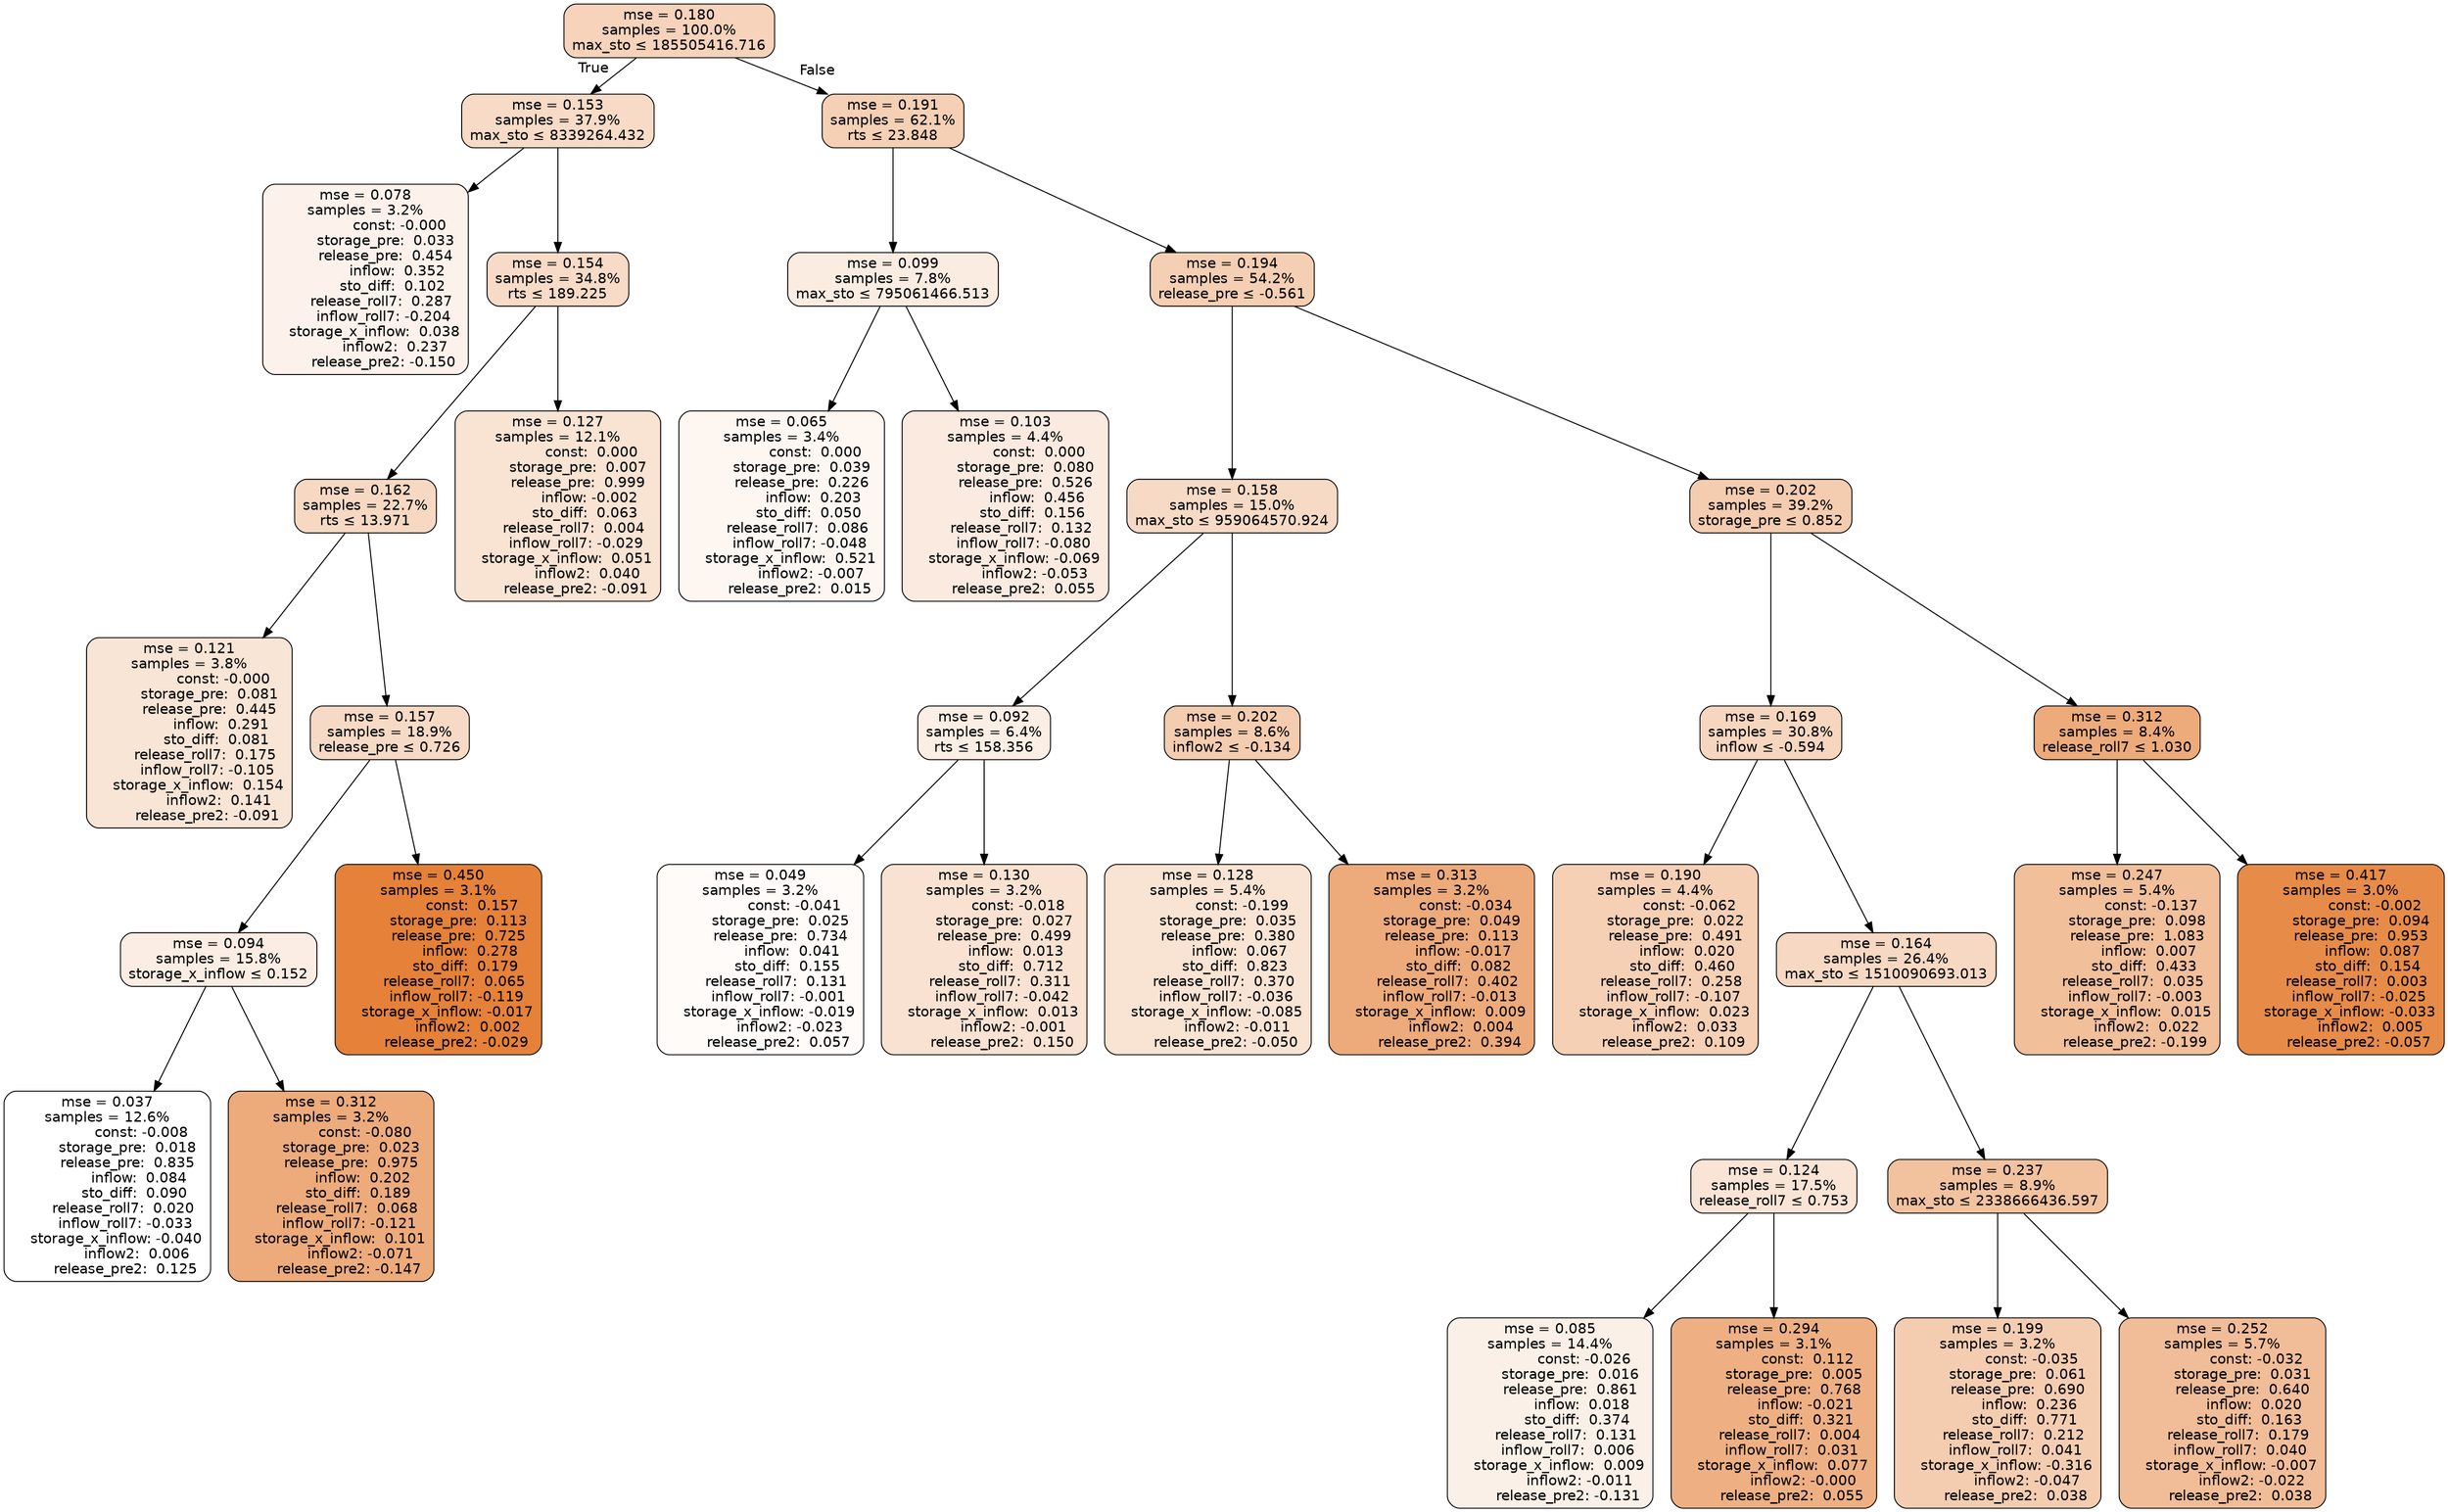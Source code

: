 digraph tree {
bgcolor="transparent"
node [shape=rectangle, style="filled, rounded", color="black", fontname=helvetica] ;
edge [fontname=helvetica] ;
	"0" [label="mse = 0.180
samples = 100.0%
max_sto &le; 185505416.716", fillcolor="#f6d3ba"]
	"1" [label="mse = 0.153
samples = 37.9%
max_sto &le; 8339264.432", fillcolor="#f7dbc7"]
	"2" [label="mse = 0.078
samples = 3.2%
               const: -0.000
         storage_pre:  0.033
         release_pre:  0.454
              inflow:  0.352
            sto_diff:  0.102
       release_roll7:  0.287
        inflow_roll7: -0.204
    storage_x_inflow:  0.038
             inflow2:  0.237
        release_pre2: -0.150", fillcolor="#fcf2eb"]
	"3" [label="mse = 0.154
samples = 34.8%
rts &le; 189.225", fillcolor="#f7dbc7"]
	"4" [label="mse = 0.162
samples = 22.7%
rts &le; 13.971", fillcolor="#f7d9c3"]
	"5" [label="mse = 0.121
samples = 3.8%
               const: -0.000
         storage_pre:  0.081
         release_pre:  0.445
              inflow:  0.291
            sto_diff:  0.081
       release_roll7:  0.175
        inflow_roll7: -0.105
    storage_x_inflow:  0.154
             inflow2:  0.141
        release_pre2: -0.091", fillcolor="#f9e5d6"]
	"6" [label="mse = 0.157
samples = 18.9%
release_pre &le; 0.726", fillcolor="#f7dac5"]
	"7" [label="mse = 0.094
samples = 15.8%
storage_x_inflow &le; 0.152", fillcolor="#fbede3"]
	"8" [label="mse = 0.037
samples = 12.6%
               const: -0.008
         storage_pre:  0.018
         release_pre:  0.835
              inflow:  0.084
            sto_diff:  0.090
       release_roll7:  0.020
        inflow_roll7: -0.033
    storage_x_inflow: -0.040
             inflow2:  0.006
        release_pre2:  0.125", fillcolor="#ffffff"]
	"9" [label="mse = 0.312
samples = 3.2%
               const: -0.080
         storage_pre:  0.023
         release_pre:  0.975
              inflow:  0.202
            sto_diff:  0.189
       release_roll7:  0.068
        inflow_roll7: -0.121
    storage_x_inflow:  0.101
             inflow2: -0.071
        release_pre2: -0.147", fillcolor="#edab7b"]
	"10" [label="mse = 0.450
samples = 3.1%
               const:  0.157
         storage_pre:  0.113
         release_pre:  0.725
              inflow:  0.278
            sto_diff:  0.179
       release_roll7:  0.065
        inflow_roll7: -0.119
    storage_x_inflow: -0.017
             inflow2:  0.002
        release_pre2: -0.029", fillcolor="#e58139"]
	"11" [label="mse = 0.127
samples = 12.1%
               const:  0.000
         storage_pre:  0.007
         release_pre:  0.999
              inflow: -0.002
            sto_diff:  0.063
       release_roll7:  0.004
        inflow_roll7: -0.029
    storage_x_inflow:  0.051
             inflow2:  0.040
        release_pre2: -0.091", fillcolor="#f9e3d3"]
	"12" [label="mse = 0.191
samples = 62.1%
rts &le; 23.848", fillcolor="#f5d0b5"]
	"13" [label="mse = 0.099
samples = 7.8%
max_sto &le; 795061466.513", fillcolor="#fbece1"]
	"14" [label="mse = 0.065
samples = 3.4%
               const:  0.000
         storage_pre:  0.039
         release_pre:  0.226
              inflow:  0.203
            sto_diff:  0.050
       release_roll7:  0.086
        inflow_roll7: -0.048
    storage_x_inflow:  0.521
             inflow2: -0.007
        release_pre2:  0.015", fillcolor="#fdf6f1"]
	"15" [label="mse = 0.103
samples = 4.4%
               const:  0.000
         storage_pre:  0.080
         release_pre:  0.526
              inflow:  0.456
            sto_diff:  0.156
       release_roll7:  0.132
        inflow_roll7: -0.080
    storage_x_inflow: -0.069
             inflow2: -0.053
        release_pre2:  0.055", fillcolor="#faeadf"]
	"16" [label="mse = 0.194
samples = 54.2%
release_pre &le; -0.561", fillcolor="#f5cfb3"]
	"17" [label="mse = 0.158
samples = 15.0%
max_sto &le; 959064570.924", fillcolor="#f7dac5"]
	"18" [label="mse = 0.092
samples = 6.4%
rts &le; 158.356", fillcolor="#fbeee4"]
	"19" [label="mse = 0.049
samples = 3.2%
               const: -0.041
         storage_pre:  0.025
         release_pre:  0.734
              inflow:  0.041
            sto_diff:  0.155
       release_roll7:  0.131
        inflow_roll7: -0.001
    storage_x_inflow: -0.019
             inflow2: -0.023
        release_pre2:  0.057", fillcolor="#fefbf9"]
	"20" [label="mse = 0.130
samples = 3.2%
               const: -0.018
         storage_pre:  0.027
         release_pre:  0.499
              inflow:  0.013
            sto_diff:  0.712
       release_roll7:  0.311
        inflow_roll7: -0.042
    storage_x_inflow:  0.013
             inflow2: -0.001
        release_pre2:  0.150", fillcolor="#f9e2d2"]
	"21" [label="mse = 0.202
samples = 8.6%
inflow2 &le; -0.134", fillcolor="#f4ccaf"]
	"22" [label="mse = 0.128
samples = 5.4%
               const: -0.199
         storage_pre:  0.035
         release_pre:  0.380
              inflow:  0.067
            sto_diff:  0.823
       release_roll7:  0.370
        inflow_roll7: -0.036
    storage_x_inflow: -0.085
             inflow2: -0.011
        release_pre2: -0.050", fillcolor="#f9e3d3"]
	"23" [label="mse = 0.313
samples = 3.2%
               const: -0.034
         storage_pre:  0.049
         release_pre:  0.113
              inflow: -0.017
            sto_diff:  0.082
       release_roll7:  0.402
        inflow_roll7: -0.013
    storage_x_inflow:  0.009
             inflow2:  0.004
        release_pre2:  0.394", fillcolor="#edaa7a"]
	"24" [label="mse = 0.202
samples = 39.2%
storage_pre &le; 0.852", fillcolor="#f4ccaf"]
	"25" [label="mse = 0.169
samples = 30.8%
inflow &le; -0.594", fillcolor="#f6d6bf"]
	"26" [label="mse = 0.190
samples = 4.4%
               const: -0.062
         storage_pre:  0.022
         release_pre:  0.491
              inflow:  0.020
            sto_diff:  0.460
       release_roll7:  0.258
        inflow_roll7: -0.107
    storage_x_inflow:  0.023
             inflow2:  0.033
        release_pre2:  0.109", fillcolor="#f5d0b5"]
	"27" [label="mse = 0.164
samples = 26.4%
max_sto &le; 1510090693.013", fillcolor="#f7d8c2"]
	"28" [label="mse = 0.124
samples = 17.5%
release_roll7 &le; 0.753", fillcolor="#f9e4d5"]
	"29" [label="mse = 0.085
samples = 14.4%
               const: -0.026
         storage_pre:  0.016
         release_pre:  0.861
              inflow:  0.018
            sto_diff:  0.374
       release_roll7:  0.131
        inflow_roll7:  0.006
    storage_x_inflow:  0.009
             inflow2: -0.011
        release_pre2: -0.131", fillcolor="#fbf0e7"]
	"30" [label="mse = 0.294
samples = 3.1%
               const:  0.112
         storage_pre:  0.005
         release_pre:  0.768
              inflow: -0.021
            sto_diff:  0.321
       release_roll7:  0.004
        inflow_roll7:  0.031
    storage_x_inflow:  0.077
             inflow2: -0.000
        release_pre2:  0.055", fillcolor="#eeb083"]
	"31" [label="mse = 0.237
samples = 8.9%
max_sto &le; 2338666436.597", fillcolor="#f2c29f"]
	"32" [label="mse = 0.199
samples = 3.2%
               const: -0.035
         storage_pre:  0.061
         release_pre:  0.690
              inflow:  0.236
            sto_diff:  0.771
       release_roll7:  0.212
        inflow_roll7:  0.041
    storage_x_inflow: -0.316
             inflow2: -0.047
        release_pre2:  0.038", fillcolor="#f4cdb1"]
	"33" [label="mse = 0.252
samples = 5.7%
               const: -0.032
         storage_pre:  0.031
         release_pre:  0.640
              inflow:  0.020
            sto_diff:  0.163
       release_roll7:  0.179
        inflow_roll7:  0.040
    storage_x_inflow: -0.007
             inflow2: -0.022
        release_pre2:  0.038", fillcolor="#f1bd98"]
	"34" [label="mse = 0.312
samples = 8.4%
release_roll7 &le; 1.030", fillcolor="#edab7b"]
	"35" [label="mse = 0.247
samples = 5.4%
               const: -0.137
         storage_pre:  0.098
         release_pre:  1.083
              inflow:  0.007
            sto_diff:  0.433
       release_roll7:  0.035
        inflow_roll7: -0.003
    storage_x_inflow:  0.015
             inflow2:  0.022
        release_pre2: -0.199", fillcolor="#f1bf9a"]
	"36" [label="mse = 0.417
samples = 3.0%
               const: -0.002
         storage_pre:  0.094
         release_pre:  0.953
              inflow:  0.087
            sto_diff:  0.154
       release_roll7:  0.003
        inflow_roll7: -0.025
    storage_x_inflow: -0.033
             inflow2:  0.005
        release_pre2: -0.057", fillcolor="#e78b48"]

	"0" -> "1" [labeldistance=2.5, labelangle=45, headlabel="True"]
	"1" -> "2"
	"1" -> "3"
	"3" -> "4"
	"4" -> "5"
	"4" -> "6"
	"6" -> "7"
	"7" -> "8"
	"7" -> "9"
	"6" -> "10"
	"3" -> "11"
	"0" -> "12" [labeldistance=2.5, labelangle=-45, headlabel="False"]
	"12" -> "13"
	"13" -> "14"
	"13" -> "15"
	"12" -> "16"
	"16" -> "17"
	"17" -> "18"
	"18" -> "19"
	"18" -> "20"
	"17" -> "21"
	"21" -> "22"
	"21" -> "23"
	"16" -> "24"
	"24" -> "25"
	"25" -> "26"
	"25" -> "27"
	"27" -> "28"
	"28" -> "29"
	"28" -> "30"
	"27" -> "31"
	"31" -> "32"
	"31" -> "33"
	"24" -> "34"
	"34" -> "35"
	"34" -> "36"
}

